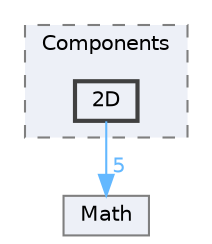 digraph "Flakkari/Engine/EntityComponentSystem/Components/2D"
{
 // LATEX_PDF_SIZE
  bgcolor="transparent";
  edge [fontname=Helvetica,fontsize=10,labelfontname=Helvetica,labelfontsize=10];
  node [fontname=Helvetica,fontsize=10,shape=box,height=0.2,width=0.4];
  compound=true
  subgraph clusterdir_6b151d91432e5e3a835f5b0d29761f9f {
    graph [ bgcolor="#edf0f7", pencolor="grey50", label="Components", fontname=Helvetica,fontsize=10 style="filled,dashed", URL="dir_6b151d91432e5e3a835f5b0d29761f9f.html",tooltip=""]
  dir_86261fce5fe115366b5bef7c76c3a9a4 [label="2D", fillcolor="#edf0f7", color="grey25", style="filled,bold", URL="dir_86261fce5fe115366b5bef7c76c3a9a4.html",tooltip=""];
  }
  dir_91bfd317f0d822e02c021ee39d31f634 [label="Math", fillcolor="#edf0f7", color="grey50", style="filled", URL="dir_91bfd317f0d822e02c021ee39d31f634.html",tooltip=""];
  dir_86261fce5fe115366b5bef7c76c3a9a4->dir_91bfd317f0d822e02c021ee39d31f634 [headlabel="5", labeldistance=1.5 headhref="dir_000001_000012.html" href="dir_000001_000012.html" color="steelblue1" fontcolor="steelblue1"];
}
